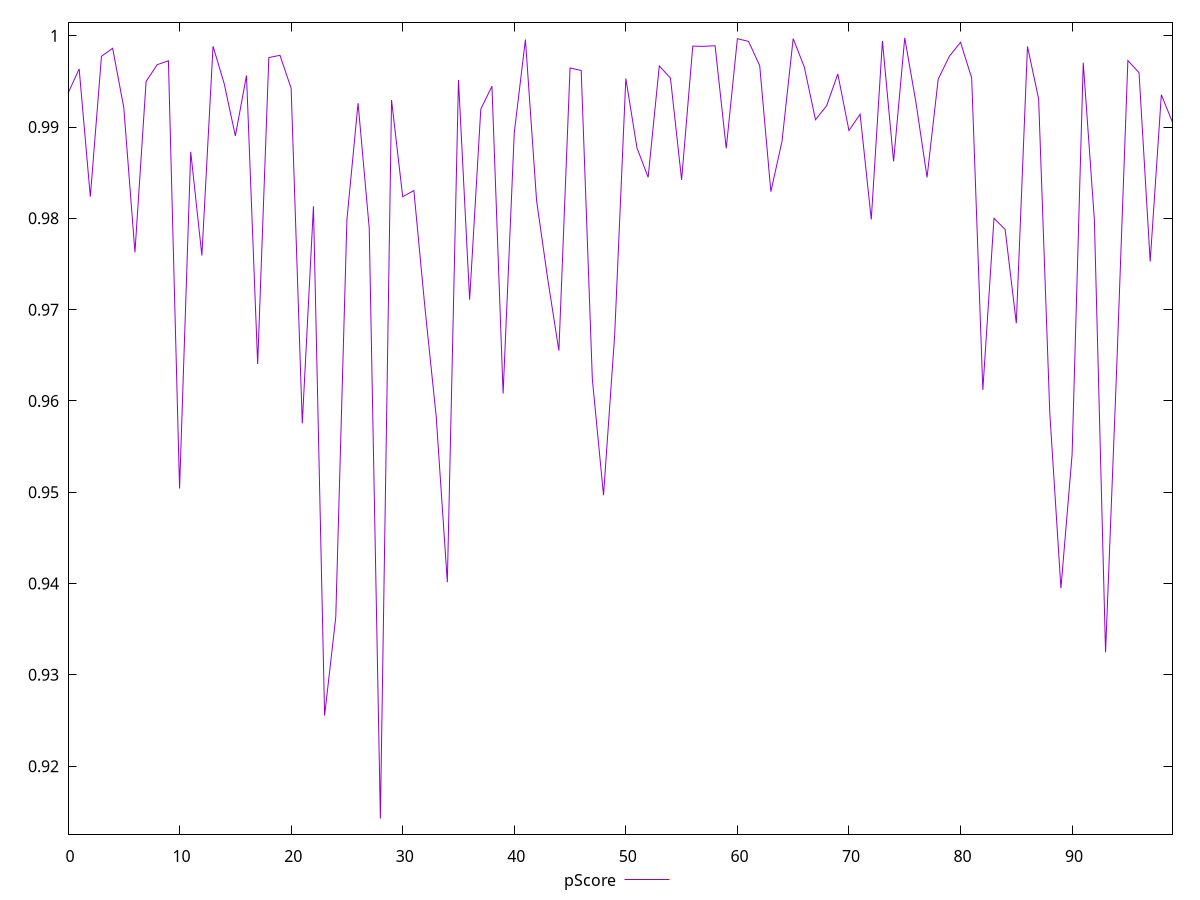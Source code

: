 reset

$pScore <<EOF
0 0.9936910329224634
1 0.9963663112991175
2 0.9823636182590245
3 0.9977496251261948
4 0.9986285687360311
5 0.9921281086208914
6 0.9762759947575268
7 0.9949960910148499
8 0.9968385400808479
9 0.9972555623815818
10 0.9504058924909287
11 0.987284326066217
12 0.975931525935257
13 0.9988483757467408
14 0.9947540132009479
15 0.9890291997154165
16 0.9956478717339399
17 0.9640426095073655
18 0.9976078946370581
19 0.9978537290206748
20 0.9942481706784223
21 0.957552679201541
22 0.9813173608045296
23 0.9255336388862156
24 0.9363040064715077
25 0.9798624806678466
26 0.9926132604607019
27 0.9789225673177513
28 0.9142663208549997
29 0.9929556937471099
30 0.9823692326712716
31 0.9830434400797332
32 0.9701295326183053
33 0.9583310186583212
34 0.9401442220014281
35 0.9951469641295889
36 0.9710852959387669
37 0.9919671660002305
38 0.9944712895161807
39 0.9608068789414819
40 0.9893638028439409
41 0.9995825567568994
42 0.9819464993064042
43 0.9733480120832145
44 0.9655101889519498
45 0.9964671363427503
46 0.99619705238947
47 0.9623749035549984
48 0.9496686594121156
49 0.9672136596536638
50 0.9953180245153294
51 0.9877169868352846
52 0.9844948280581616
53 0.9966941918556478
54 0.9953607241128706
55 0.9842103168441472
56 0.9988600912947038
57 0.9988394589670458
58 0.9989054949758684
59 0.9876701135184468
60 0.9996807581758758
61 0.9993776207630231
62 0.9967252891664795
63 0.9829219375985792
64 0.988447770996961
65 0.9996868486097805
66 0.9965630279256361
67 0.9908029659186177
68 0.9923349612711223
69 0.9958168367564865
70 0.989616881635319
71 0.991405249087923
72 0.9798809017058252
73 0.9994193851408938
74 0.9862332446626486
75 0.9997621901378156
76 0.9927284876813427
77 0.9844892825893321
78 0.9952591252183702
79 0.9977481947981466
80 0.9992822552528055
81 0.9953711717920065
82 0.9612075945320067
83 0.980009601530331
84 0.9787738807321227
85 0.9685149090868115
86 0.9988236491155738
87 0.9931075325653658
88 0.9587243268934698
89 0.9394824785877683
90 0.9541082589956211
91 0.9970445818903988
92 0.9797670461903318
93 0.9324682031071178
94 0.9636697456817328
95 0.9972836802548554
96 0.9959535854717035
97 0.9752697104442649
98 0.9935348027590329
99 0.9905236567758494
EOF

set key outside below
set xrange [0:99]
set yrange [0.9125564034693434:1.001472107523472]
set trange [0.9125564034693434:1.001472107523472]
set terminal svg size 640, 500 enhanced background rgb 'white'
set output "report_00015_2021-02-09T16-11-33.973Z/bootup-time/samples/pages+cached+noadtech+nomedia/pScore/values.svg"

plot $pScore title "pScore" with line

reset
